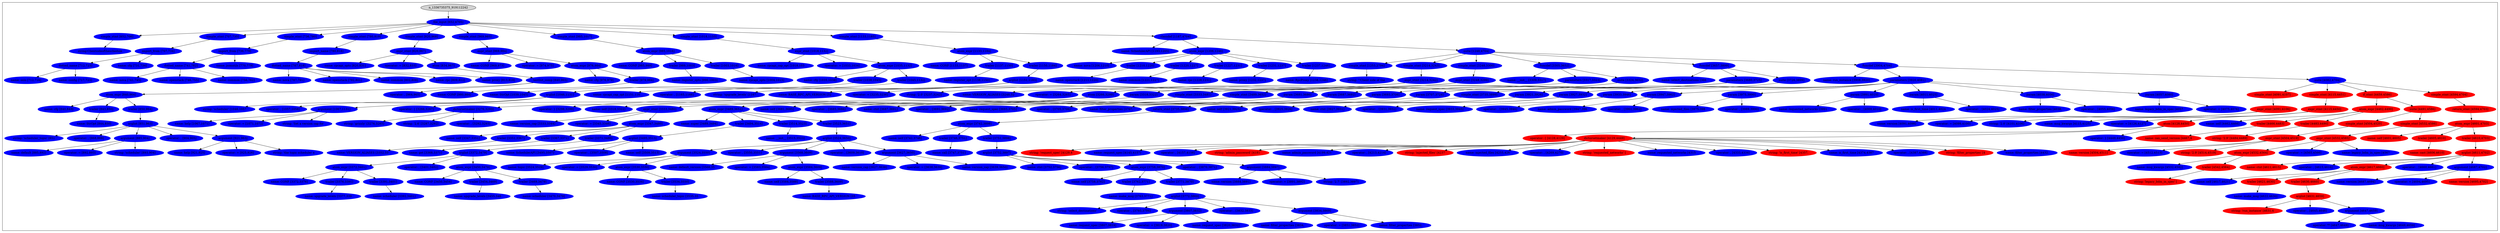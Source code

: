 digraph G {
node [style=filled];
subgraph cluster_dst {
n_1336735375_1615780336 [label="file_input [652,4705]", color=blue];
n_1336735375_919112242 -> n_1336735375_1615780336;
n_1336735375_1226204845 [label="simple_stmt [652,706]", color=blue];
n_1336735375_1615780336 -> n_1336735375_1226204845;
n_1336735375_992768706 [label="string:Clientsideoftheschedule", color=blue];
n_1336735375_1226204845 -> n_1336735375_992768706;
n_1336735375_655381473 [label="simple_stmt [707,735]", color=blue];
n_1336735375_1615780336 -> n_1336735375_655381473;
n_1336735375_2050019814 [label="import_from [707,734]", color=blue];
n_1336735375_655381473 -> n_1336735375_2050019814;
n_1336735375_212921632 [label="dotted_name [712,723]", color=blue];
n_1336735375_2050019814 -> n_1336735375_212921632;
n_1336735375_1956710488 [label="name: oslo [712,716]", color=blue];
n_1336735375_212921632 -> n_1336735375_1956710488;
n_1336735375_682376643 [label="name: config [717,723]", color=blue];
n_1336735375_212921632 -> n_1336735375_682376643;
n_1336735375_1316061703 [label="name: cfg [731,734]", color=blue];
n_1336735375_2050019814 -> n_1336735375_1316061703;
n_1336735375_1121647253 [label="simple_stmt [736,780]", color=blue];
n_1336735375_1615780336 -> n_1336735375_1121647253;
n_1336735375_110431793 [label="import_from [736,779]", color=blue];
n_1336735375_1121647253 -> n_1336735375_110431793;
n_1336735375_1122805102 [label="dotted_name [741,762]", color=blue];
n_1336735375_110431793 -> n_1336735375_1122805102;
n_1336735375_2092769598 [label="name: nova [741,745]", color=blue];
n_1336735375_1122805102 -> n_1336735375_2092769598;
n_1336735375_1053631449 [label="name: openstack [746,755]", color=blue];
n_1336735375_1122805102 -> n_1336735375_1053631449;
n_1336735375_1136497418 [label="name: common [756,762]", color=blue];
n_1336735375_1122805102 -> n_1336735375_1136497418;
n_1336735375_1693847660 [label="name: jsonutils [770,779]", color=blue];
n_1336735375_110431793 -> n_1336735375_1693847660;
n_1336735375_1076496284 [label="simple_stmt [780,819]", color=blue];
n_1336735375_1615780336 -> n_1336735375_1076496284;
n_1336735375_1766724936 [label="import_name [780,818]", color=blue];
n_1336735375_1076496284 -> n_1336735375_1766724936;
n_1336735375_319977154 [label="dotted_name [787,818]", color=blue];
n_1336735375_1766724936 -> n_1336735375_319977154;
n_1336735375_1071097621 [label="name: nova [787,791]", color=blue];
n_1336735375_319977154 -> n_1336735375_1071097621;
n_1336735375_1908143486 [label="name: openstack [792,801]", color=blue];
n_1336735375_319977154 -> n_1336735375_1908143486;
n_1336735375_85777802 [label="name: common [802,808]", color=blue];
n_1336735375_319977154 -> n_1336735375_85777802;
n_1336735375_603650290 [label="name: rpc [809,812]", color=blue];
n_1336735375_319977154 -> n_1336735375_603650290;
n_1336735375_1316864772 [label="name: proxy [813,818]", color=blue];
n_1336735375_319977154 -> n_1336735375_1316864772;
n_1336735375_1413653265 [label="simple_stmt [820,968]", color=blue];
n_1336735375_1615780336 -> n_1336735375_1413653265;
n_1336735375_936580213 [label="expr_stmt [820,967]", color=blue];
n_1336735375_1413653265 -> n_1336735375_936580213;
n_1336735375_1131316523 [label="name: rpcapi_opts [820,831]", color=blue];
n_1336735375_936580213 -> n_1336735375_1131316523;
n_1336735375_495792375 [label="operator: = [832,833]", color=blue];
n_1336735375_936580213 -> n_1336735375_495792375;
n_1336735375_161960012 [label="atom [834,967]", color=blue];
n_1336735375_936580213 -> n_1336735375_161960012;
n_1336735375_1484594489 [label="testlist_comp [840,965]", color=blue];
n_1336735375_161960012 -> n_1336735375_1484594489;
n_1336735375_1800890735 [label="atom_expr [840,964]", color=blue];
n_1336735375_1484594489 -> n_1336735375_1800890735;
n_1336735375_1805013491 [label="name: cfg [840,843]", color=blue];
n_1336735375_1800890735 -> n_1336735375_1805013491;
n_1336735375_1752203484 [label="trailer [843,850]", color=blue];
n_1336735375_1800890735 -> n_1336735375_1752203484;
n_1336735375_2056418216 [label="name: StrOpt [844,850]", color=blue];
n_1336735375_1752203484 -> n_1336735375_2056418216;
n_1336735375_1253946629 [label="trailer [850,964]", color=blue];
n_1336735375_1800890735 -> n_1336735375_1253946629;
n_1336735375_352359770 [label="arglist [851,963]", color=blue];
n_1336735375_1253946629 -> n_1336735375_352359770;
n_1336735375_699780352 [label="string: 'scheduler_topic' [851", color=blue];
n_1336735375_352359770 -> n_1336735375_699780352;
n_1336735375_1897115967 [label="operator: , [868,869]", color=blue];
n_1336735375_352359770 -> n_1336735375_1897115967;
n_1336735375_1121453612 [label="argument [885,904]", color=blue];
n_1336735375_352359770 -> n_1336735375_1121453612;
n_1336735375_213193302 [label="name: default [885,892]", color=blue];
n_1336735375_1121453612 -> n_1336735375_213193302;
n_1336735375_1543237999 [label="operator: = [892,893]", color=blue];
n_1336735375_1121453612 -> n_1336735375_1543237999;
n_1336735375_19717364 [label="string: 'scheduler' [893,904]", color=blue];
n_1336735375_1121453612 -> n_1336735375_19717364;
n_1336735375_1597655940 [label="operator: , [904,905]", color=blue];
n_1336735375_352359770 -> n_1336735375_1597655940;
n_1336735375_1728790703 [label="argument [921,963]", color=blue];
n_1336735375_352359770 -> n_1336735375_1728790703;
n_1336735375_1154002927 [label="name: help [921,925]", color=blue];
n_1336735375_1728790703 -> n_1336735375_1154002927;
n_1336735375_1188753216 [label="operator: = [925,926]", color=blue];
n_1336735375_1728790703 -> n_1336735375_1188753216;
n_1336735375_331510866 [label="string: 'the topic scheduler n", color=blue];
n_1336735375_1728790703 -> n_1336735375_331510866;
n_1336735375_924477420 [label="operator: , [964,965]", color=blue];
n_1336735375_1484594489 -> n_1336735375_924477420;
n_1336735375_597255128 [label="simple_stmt [969,985]", color=blue];
n_1336735375_1615780336 -> n_1336735375_597255128;
n_1336735375_242355057 [label="expr_stmt [969,984]", color=blue];
n_1336735375_597255128 -> n_1336735375_242355057;
n_1336735375_1226622409 [label="name: CONF [969,973]", color=blue];
n_1336735375_242355057 -> n_1336735375_1226622409;
n_1336735375_1780132728 [label="operator: = [974,975]", color=blue];
n_1336735375_242355057 -> n_1336735375_1780132728;
n_1336735375_1773206895 [label="atom_expr [976,984]", color=blue];
n_1336735375_242355057 -> n_1336735375_1773206895;
n_1336735375_1250391581 [label="name: cfg [976,979]", color=blue];
n_1336735375_1773206895 -> n_1336735375_1250391581;
n_1336735375_140799417 [label="trailer [979,984]", color=blue];
n_1336735375_1773206895 -> n_1336735375_140799417;
n_1336735375_1181869371 [label="name: CONF [980,984]", color=blue];
n_1336735375_140799417 -> n_1336735375_1181869371;
n_1336735375_1291286504 [label="simple_stmt [985,1017]", color=blue];
n_1336735375_1615780336 -> n_1336735375_1291286504;
n_1336735375_1873859565 [label="atom_expr [985,1016]", color=blue];
n_1336735375_1291286504 -> n_1336735375_1873859565;
n_1336735375_1361289747 [label="name: CONF [985,989]", color=blue];
n_1336735375_1873859565 -> n_1336735375_1361289747;
n_1336735375_999609945 [label="trailer [989,1003]", color=blue];
n_1336735375_1873859565 -> n_1336735375_999609945;
n_1336735375_1758386724 [label="name: register_opts [990,1003]", color=blue];
n_1336735375_999609945 -> n_1336735375_1758386724;
n_1336735375_900008524 [label="trailer [1003,1016]", color=blue];
n_1336735375_1873859565 -> n_1336735375_900008524;
n_1336735375_17037394 [label="name: rpcapi_opts [1004,1015]", color=blue];
n_1336735375_900008524 -> n_1336735375_17037394;
n_1336735375_237351678 [label="simple_stmt [1018,1133]", color=blue];
n_1336735375_1615780336 -> n_1336735375_237351678;
n_1336735375_1164371389 [label="expr_stmt [1018,1132]", color=blue];
n_1336735375_237351678 -> n_1336735375_1164371389;
n_1336735375_267760927 [label="name: rpcapi_cap_opt [1018,103", color=blue];
n_1336735375_1164371389 -> n_1336735375_267760927;
n_1336735375_1459794865 [label="operator: = [1033,1034]", color=blue];
n_1336735375_1164371389 -> n_1336735375_1459794865;
n_1336735375_1268066861 [label="atom_expr [1035,1132]", color=blue];
n_1336735375_1164371389 -> n_1336735375_1268066861;
n_1336735375_1938056729 [label="name: cfg [1035,1038]", color=blue];
n_1336735375_1268066861 -> n_1336735375_1938056729;
n_1336735375_701141022 [label="trailer [1038,1045]", color=blue];
n_1336735375_1268066861 -> n_1336735375_701141022;
n_1336735375_112061925 [label="name: StrOpt [1039,1045]", color=blue];
n_1336735375_701141022 -> n_1336735375_112061925;
n_1336735375_1344645519 [label="trailer [1045,1132]", color=blue];
n_1336735375_1268066861 -> n_1336735375_1344645519;
n_1336735375_540159270 [label="arglist [1046,1131]", color=blue];
n_1336735375_1344645519 -> n_1336735375_540159270;
n_1336735375_1690287238 [label="string: 'scheduler' [1046,1057", color=blue];
n_1336735375_540159270 -> n_1336735375_1690287238;
n_1336735375_1440047379 [label="operator: , [1057,1058]", color=blue];
n_1336735375_540159270 -> n_1336735375_1440047379;
n_1336735375_230835489 [label="argument [1067,1131]", color=blue];
n_1336735375_540159270 -> n_1336735375_230835489;
n_1336735375_1847509784 [label="name: help [1067,1071]", color=blue];
n_1336735375_230835489 -> n_1336735375_1847509784;
n_1336735375_1635756693 [label="operator: = [1071,1072]", color=blue];
n_1336735375_230835489 -> n_1336735375_1635756693;
n_1336735375_101478235 [label="string: 'Set a version cap for", color=blue];
n_1336735375_230835489 -> n_1336735375_101478235;
n_1336735375_1476394199 [label="simple_stmt [1133,1185]", color=blue];
n_1336735375_1615780336 -> n_1336735375_1476394199;
n_1336735375_1159114532 [label="atom_expr [1133,1184]", color=blue];
n_1336735375_1476394199 -> n_1336735375_1159114532;
n_1336735375_1412925683 [label="name: CONF [1133,1137]", color=blue];
n_1336735375_1159114532 -> n_1336735375_1412925683;
n_1336735375_497359413 [label="trailer [1137,1150]", color=blue];
n_1336735375_1159114532 -> n_1336735375_497359413;
n_1336735375_2124046270 [label="name: register_opt [1138,1150]", color=blue];
n_1336735375_497359413 -> n_1336735375_2124046270;
n_1336735375_1902260856 [label="trailer [1150,1184]", color=blue];
n_1336735375_1159114532 -> n_1336735375_1902260856;
n_1336735375_1514160588 [label="arglist [1151,1183]", color=blue];
n_1336735375_1902260856 -> n_1336735375_1514160588;
n_1336735375_1640639994 [label="name: rpcapi_cap_opt [1151,116", color=blue];
n_1336735375_1514160588 -> n_1336735375_1640639994;
n_1336735375_323326911 [label="operator: , [1165,1166]", color=blue];
n_1336735375_1514160588 -> n_1336735375_323326911;
n_1336735375_2074185499 [label="string: 'upgrade_levels' [1167", color=blue];
n_1336735375_1514160588 -> n_1336735375_2074185499;
n_1336735375_1750905143 [label="classdef [1187,4704]", color=blue];
n_1336735375_1615780336 -> n_1336735375_1750905143;
n_1336735375_1335505684 [label="name: SchedulerAPI [1193,1205]", color=blue];
n_1336735375_1750905143 -> n_1336735375_1335505684;
n_1336735375_1459672753 [label="atom_expr [1206,1246]", color=blue];
n_1336735375_1750905143 -> n_1336735375_1459672753;
n_1336735375_1883840933 [label="name: nova [1206,1210]", color=blue];
n_1336735375_1459672753 -> n_1336735375_1883840933;
n_1336735375_614685048 [label="trailer [1210,1220]", color=blue];
n_1336735375_1459672753 -> n_1336735375_614685048;
n_1336735375_789219251 [label="name: openstack [1211,1220]", color=blue];
n_1336735375_614685048 -> n_1336735375_789219251;
n_1336735375_265119009 [label="trailer [1220,1227]", color=blue];
n_1336735375_1459672753 -> n_1336735375_265119009;
n_1336735375_1545087375 [label="name: common [1221,1227]", color=blue];
n_1336735375_265119009 -> n_1336735375_1545087375;
n_1336735375_1434041222 [label="trailer [1227,1231]", color=blue];
n_1336735375_1459672753 -> n_1336735375_1434041222;
n_1336735375_1338841523 [label="name: rpc [1228,1231]", color=blue];
n_1336735375_1434041222 -> n_1336735375_1338841523;
n_1336735375_802581203 [label="trailer [1231,1237]", color=blue];
n_1336735375_1459672753 -> n_1336735375_802581203;
n_1336735375_2050404090 [label="name: proxy [1232,1237]", color=blue];
n_1336735375_802581203 -> n_1336735375_2050404090;
n_1336735375_188576144 [label="trailer [1237,1246]", color=blue];
n_1336735375_1459672753 -> n_1336735375_188576144;
n_1336735375_282432134 [label="name: RpcProxy [1238,1246]", color=blue];
n_1336735375_188576144 -> n_1336735375_282432134;
n_1336735375_2094411587 [label="suite [1248,4704]", color=blue];
n_1336735375_1750905143 -> n_1336735375_2094411587;
n_1336735375_1678854096 [label="simple_stmt [1253,2794]", color=blue];
n_1336735375_2094411587 -> n_1336735375_1678854096;
n_1336735375_1849201180 [label="string: '''Client side of the ", color=blue];
n_1336735375_1678854096 -> n_1336735375_1849201180;
n_1336735375_1540011289 [label="simple_stmt [3214,3243]", color=blue];
n_1336735375_2094411587 -> n_1336735375_1540011289;
n_1336735375_811760110 [label="expr_stmt [3214,3242]", color=blue];
n_1336735375_1540011289 -> n_1336735375_811760110;
n_1336735375_1291113768 [label="name: BASE_RPC_API_VERSION [32", color=blue];
n_1336735375_811760110 -> n_1336735375_1291113768;
n_1336735375_1418385211 [label="operator: = [3235,3236]", color=blue];
n_1336735375_811760110 -> n_1336735375_1418385211;
n_1336735375_641853239 [label="string: '2.0' [3237,3242]", color=blue];
n_1336735375_811760110 -> n_1336735375_641853239;
n_1336735375_1501587365 [label="simple_stmt [3248,3300]", color=blue];
n_1336735375_2094411587 -> n_1336735375_1501587365;
n_1336735375_84739718 [label="expr_stmt [3248,3299]", color=blue];
n_1336735375_1501587365 -> n_1336735375_84739718;
n_1336735375_511473681 [label="name: VERSION_ALIASES [3248,32", color=blue];
n_1336735375_84739718 -> n_1336735375_511473681;
n_1336735375_439904756 [label="operator: = [3264,3265]", color=blue];
n_1336735375_84739718 -> n_1336735375_439904756;
n_1336735375_2012846597 [label="atom [3266,3299]", color=blue];
n_1336735375_84739718 -> n_1336735375_2012846597;
n_1336735375_988458918 [label="operator: { [3266,3267]", color=blue];
n_1336735375_2012846597 -> n_1336735375_988458918;
n_1336735375_1295083508 [label="dictorsetmaker [3276,3293]", color=blue];
n_1336735375_2012846597 -> n_1336735375_1295083508;
n_1336735375_1629604310 [label="string: 'grizzly' [3276,3285]", color=blue];
n_1336735375_1295083508 -> n_1336735375_1629604310;
n_1336735375_1320677379 [label="string: '2.6' [3287,3292]", color=blue];
n_1336735375_1295083508 -> n_1336735375_1320677379;
n_1336735375_1630521067 [label="operator: , [3292,3293]", color=blue];
n_1336735375_1295083508 -> n_1336735375_1630521067;
n_1336735375_1629911510 [label="operator: } [3298,3299]", color=blue];
n_1336735375_2012846597 -> n_1336735375_1629911510;
n_1336735375_1122134344 [label="funcdef [3305,3652]", color=blue];
n_1336735375_2094411587 -> n_1336735375_1122134344;
n_1336735375_1007653873 [label="name: __init__ [3309,3317]", color=blue];
n_1336735375_1122134344 -> n_1336735375_1007653873;
n_1336735375_1414521932 [label="parameters [3317,3323]", color=blue];
n_1336735375_1122134344 -> n_1336735375_1414521932;
n_1336735375_1899073220 [label="param [3318,3322]", color=blue];
n_1336735375_1414521932 -> n_1336735375_1899073220;
n_1336735375_174573182 [label="name: self [3318,3322]", color=blue];
n_1336735375_1899073220 -> n_1336735375_174573182;
n_1336735375_1310540333 [label="suite [3324,3652]", color=blue];
n_1336735375_1122134344 -> n_1336735375_1310540333;
n_1336735375_1386767190 [label="simple_stmt [3333,3481]", color=blue];
n_1336735375_1310540333 -> n_1336735375_1386767190;
n_1336735375_2025864991 [label="expr_stmt [3333,3480]", color=blue];
n_1336735375_1386767190 -> n_1336735375_2025864991;
n_1336735375_1340328248 [label="name: version_cap [3333,3344]", color=blue];
n_1336735375_2025864991 -> n_1336735375_1340328248;
n_1336735375_717386707 [label="operator: = [3345,3346]", color=blue];
n_1336735375_2025864991 -> n_1336735375_717386707;
n_1336735375_540642172 [label="atom_expr [3347,3480]", color=blue];
n_1336735375_2025864991 -> n_1336735375_540642172;
n_1336735375_1445157774 [label="name: self [3347,3351]", color=blue];
n_1336735375_540642172 -> n_1336735375_1445157774;
n_1336735375_1522311648 [label="trailer [3351,3367]", color=blue];
n_1336735375_540642172 -> n_1336735375_1522311648;
n_1336735375_1318822808 [label="name: VERSION_ALIASES [3352,33", color=blue];
n_1336735375_1522311648 -> n_1336735375_1318822808;
n_1336735375_1383547042 [label="trailer [3367,3371]", color=blue];
n_1336735375_540642172 -> n_1336735375_1383547042;
n_1336735375_3213500 [label="name: get [3368,3371]", color=blue];
n_1336735375_1383547042 -> n_1336735375_3213500;
n_1336735375_1604125387 [label="trailer [3371,3480]", color=blue];
n_1336735375_540642172 -> n_1336735375_1604125387;
n_1336735375_1795799895 [label="arglist [3372,3479]", color=blue];
n_1336735375_1604125387 -> n_1336735375_1795799895;
n_1336735375_1376400422 [label="atom_expr [3372,3401]", color=blue];
n_1336735375_1795799895 -> n_1336735375_1376400422;
n_1336735375_1050349584 [label="name: CONF [3372,3376]", color=blue];
n_1336735375_1376400422 -> n_1336735375_1050349584;
n_1336735375_1864350231 [label="trailer [3376,3391]", color=blue];
n_1336735375_1376400422 -> n_1336735375_1864350231;
n_1336735375_1735934726 [label="name: upgrade_levels [3377,339", color=blue];
n_1336735375_1864350231 -> n_1336735375_1735934726;
n_1336735375_553871028 [label="trailer [3391,3401]", color=blue];
n_1336735375_1376400422 -> n_1336735375_553871028;
n_1336735375_724125922 [label="name: scheduler [3392,3401]", color=blue];
n_1336735375_553871028 -> n_1336735375_724125922;
n_1336735375_1465085305 [label="operator: , [3401,3402]", color=blue];
n_1336735375_1795799895 -> n_1336735375_1465085305;
n_1336735375_1519280649 [label="atom_expr [3450,3479]", color=blue];
n_1336735375_1795799895 -> n_1336735375_1519280649;
n_1336735375_120694604 [label="name: CONF [3450,3454]", color=blue];
n_1336735375_1519280649 -> n_1336735375_120694604;
n_1336735375_522764626 [label="trailer [3454,3469]", color=blue];
n_1336735375_1519280649 -> n_1336735375_522764626;
n_1336735375_2006034581 [label="name: upgrade_levels [3455,346", color=blue];
n_1336735375_522764626 -> n_1336735375_2006034581;
n_1336735375_1663411182 [label="trailer [3469,3479]", color=blue];
n_1336735375_1519280649 -> n_1336735375_1663411182;
n_1336735375_1740189450 [label="name: scheduler [3470,3479]", color=blue];
n_1336735375_1663411182 -> n_1336735375_1740189450;
n_1336735375_1709366259 [label="simple_stmt [3489,3652]", color=blue];
n_1336735375_1310540333 -> n_1336735375_1709366259;
n_1336735375_1643691748 [label="atom_expr [3489,3651]", color=blue];
n_1336735375_1709366259 -> n_1336735375_1643691748;
n_1336735375_143110009 [label="name: super [3489,3494]", color=blue];
n_1336735375_1643691748 -> n_1336735375_143110009;
n_1336735375_1535634836 [label="trailer [3494,3514]", color=blue];
n_1336735375_1643691748 -> n_1336735375_1535634836;
n_1336735375_1539805781 [label="arglist [3495,3513]", color=blue];
n_1336735375_1535634836 -> n_1336735375_1539805781;
n_1336735375_601893033 [label="name: SchedulerAPI [3495,3507]", color=blue];
n_1336735375_1539805781 -> n_1336735375_601893033;
n_1336735375_1525037790 [label="operator: , [3507,3508]", color=blue];
n_1336735375_1539805781 -> n_1336735375_1525037790;
n_1336735375_1132547352 [label="name: self [3509,3513]", color=blue];
n_1336735375_1539805781 -> n_1336735375_1132547352;
n_1336735375_922872566 [label="trailer [3514,3523]", color=blue];
n_1336735375_1643691748 -> n_1336735375_922872566;
n_1336735375_727001376 [label="name: __init__ [3515,3523]", color=blue];
n_1336735375_922872566 -> n_1336735375_727001376;
n_1336735375_523691575 [label="trailer [3523,3651]", color=blue];
n_1336735375_1643691748 -> n_1336735375_523691575;
n_1336735375_1427810650 [label="arglist [3524,3650]", color=blue];
n_1336735375_523691575 -> n_1336735375_1427810650;
n_1336735375_503195940 [label="argument [3524,3550]", color=blue];
n_1336735375_1427810650 -> n_1336735375_503195940;
n_1336735375_1852584274 [label="name: topic [3524,3529]", color=blue];
n_1336735375_503195940 -> n_1336735375_1852584274;
n_1336735375_1022308509 [label="operator: = [3529,3530]", color=blue];
n_1336735375_503195940 -> n_1336735375_1022308509;
n_1336735375_1033490990 [label="atom_expr [3530,3550]", color=blue];
n_1336735375_503195940 -> n_1336735375_1033490990;
n_1336735375_215145189 [label="name: CONF [3530,3534]", color=blue];
n_1336735375_1033490990 -> n_1336735375_215145189;
n_1336735375_1232306490 [label="trailer [3534,3550]", color=blue];
n_1336735375_1033490990 -> n_1336735375_1232306490;
n_1336735375_2042495840 [label="name: scheduler_topic [3535,35", color=blue];
n_1336735375_1232306490 -> n_1336735375_2042495840;
n_1336735375_1468357786 [label="operator: , [3550,3551]", color=blue];
n_1336735375_1427810650 -> n_1336735375_1468357786;
n_1336735375_841283083 [label="argument [3568,3609]", color=blue];
n_1336735375_1427810650 -> n_1336735375_841283083;
n_1336735375_520016214 [label="name: default_version [3568,35", color=blue];
n_1336735375_841283083 -> n_1336735375_520016214;
n_1336735375_1924582348 [label="operator: = [3583,3584]", color=blue];
n_1336735375_841283083 -> n_1336735375_1924582348;
n_1336735375_1757143877 [label="atom_expr [3584,3609]", color=blue];
n_1336735375_841283083 -> n_1336735375_1757143877;
n_1336735375_1955915048 [label="name: self [3584,3588]", color=blue];
n_1336735375_1757143877 -> n_1336735375_1955915048;
n_1336735375_2083117811 [label="trailer [3588,3609]", color=blue];
n_1336735375_1757143877 -> n_1336735375_2083117811;
n_1336735375_1518864111 [label="name: BASE_RPC_API_VERSION [35", color=blue];
n_1336735375_2083117811 -> n_1336735375_1518864111;
n_1336735375_1585787493 [label="operator: , [3609,3610]", color=blue];
n_1336735375_1427810650 -> n_1336735375_1585787493;
n_1336735375_2097514481 [label="argument [3627,3650]", color=blue];
n_1336735375_1427810650 -> n_1336735375_2097514481;
n_1336735375_706197430 [label="name: version_cap [3627,3638]", color=blue];
n_1336735375_2097514481 -> n_1336735375_706197430;
n_1336735375_510464020 [label="operator: = [3638,3639]", color=blue];
n_1336735375_2097514481 -> n_1336735375_510464020;
n_1336735375_1632492873 [label="name: version_cap [3639,3650]", color=blue];
n_1336735375_2097514481 -> n_1336735375_1632492873;
n_1336735375_1620303253 [label="funcdef [3657,3899]", color=blue];
n_1336735375_2094411587 -> n_1336735375_1620303253;
n_1336735375_280744458 [label="name: select_destinations [366", color=blue];
n_1336735375_1620303253 -> n_1336735375_280744458;
n_1336735375_1754638213 [label="parameters [3680,3725]", color=blue];
n_1336735375_1620303253 -> n_1336735375_1754638213;
n_1336735375_1454031203 [label="param [3681,3686]", color=blue];
n_1336735375_1754638213 -> n_1336735375_1454031203;
n_1336735375_1511785794 [label="name: self [3681,3685]", color=blue];
n_1336735375_1454031203 -> n_1336735375_1511785794;
n_1336735375_961419791 [label="operator: , [3685,3686]", color=blue];
n_1336735375_1454031203 -> n_1336735375_961419791;
n_1336735375_489279267 [label="param [3687,3692]", color=blue];
n_1336735375_1754638213 -> n_1336735375_489279267;
n_1336735375_377478451 [label="name: ctxt [3687,3691]", color=blue];
n_1336735375_489279267 -> n_1336735375_377478451;
n_1336735375_1301664418 [label="operator: , [3691,3692]", color=blue];
n_1336735375_489279267 -> n_1336735375_1301664418;
n_1336735375_990416209 [label="param [3693,3706]", color=blue];
n_1336735375_1754638213 -> n_1336735375_990416209;
n_1336735375_1952779858 [label="name: request_spec [3693,3705]", color=blue];
n_1336735375_990416209 -> n_1336735375_1952779858;
n_1336735375_1791868405 [label="operator: , [3705,3706]", color=blue];
n_1336735375_990416209 -> n_1336735375_1791868405;
n_1336735375_391618063 [label="param [3707,3724]", color=blue];
n_1336735375_1754638213 -> n_1336735375_391618063;
n_1336735375_57748372 [label="name: filter_properties [3707,", color=blue];
n_1336735375_391618063 -> n_1336735375_57748372;
n_1336735375_54495403 [label="suite [3726,3899]", color=blue];
n_1336735375_1620303253 -> n_1336735375_54495403;
n_1336735375_764372388 [label="simple_stmt [3735,3899]", color=blue];
n_1336735375_54495403 -> n_1336735375_764372388;
n_1336735375_1684890795 [label="return_stmt [3735,3898]", color=blue];
n_1336735375_764372388 -> n_1336735375_1684890795;
n_1336735375_1399499405 [label="atom_expr [3742,3898]", color=blue];
n_1336735375_1684890795 -> n_1336735375_1399499405;
n_1336735375_32863545 [label="name: self [3742,3746]", color=blue];
n_1336735375_1399499405 -> n_1336735375_32863545;
n_1336735375_1883919084 [label="trailer [3746,3751]", color=blue];
n_1336735375_1399499405 -> n_1336735375_1883919084;
n_1336735375_1150538133 [label="name: call [3747,3751]", color=blue];
n_1336735375_1883919084 -> n_1336735375_1150538133;
n_1336735375_92150540 [label="trailer [3751,3898]", color=blue];
n_1336735375_1399499405 -> n_1336735375_92150540;
n_1336735375_410495873 [label="arglist [3752,3897]", color=blue];
n_1336735375_92150540 -> n_1336735375_410495873;
n_1336735375_1166807841 [label="name: ctxt [3752,3756]", color=blue];
n_1336735375_410495873 -> n_1336735375_1166807841;
n_1336735375_885851948 [label="operator: , [3756,3757]", color=blue];
n_1336735375_410495873 -> n_1336735375_885851948;
n_1336735375_1605283233 [label="atom_expr [3758,3870]", color=blue];
n_1336735375_410495873 -> n_1336735375_1605283233;
n_1336735375_245475541 [label="name: self [3758,3762]", color=blue];
n_1336735375_1605283233 -> n_1336735375_245475541;
n_1336735375_733957003 [label="trailer [3762,3771]", color=blue];
n_1336735375_1605283233 -> n_1336735375_733957003;
n_1336735375_868737467 [label="name: make_msg [3763,3771]", color=blue];
n_1336735375_733957003 -> n_1336735375_868737467;
n_1336735375_1392425346 [label="trailer [3771,3870]", color=blue];
n_1336735375_1605283233 -> n_1336735375_1392425346;
n_1336735375_1991294891 [label="arglist [3772,3869]", color=blue];
n_1336735375_1392425346 -> n_1336735375_1991294891;
n_1336735375_809762318 [label="string: 'select_destinations' ", color=blue];
n_1336735375_1991294891 -> n_1336735375_809762318;
n_1336735375_198761306 [label="operator: , [3793,3794]", color=blue];
n_1336735375_1991294891 -> n_1336735375_198761306;
n_1336735375_525571 [label="argument [3807,3832]", color=blue];
n_1336735375_1991294891 -> n_1336735375_525571;
n_1336735375_110771485 [label="name: request_spec [3807,3819]", color=blue];
n_1336735375_525571 -> n_1336735375_110771485;
n_1336735375_1208736537 [label="operator: = [3819,3820]", color=blue];
n_1336735375_525571 -> n_1336735375_1208736537;
n_1336735375_2104545713 [label="name: request_spec [3820,3832]", color=blue];
n_1336735375_525571 -> n_1336735375_2104545713;
n_1336735375_1018298342 [label="operator: , [3832,3833]", color=blue];
n_1336735375_1991294891 -> n_1336735375_1018298342;
n_1336735375_1182461167 [label="argument [3834,3869]", color=blue];
n_1336735375_1991294891 -> n_1336735375_1182461167;
n_1336735375_2116908859 [label="name: filter_properties [3834,", color=blue];
n_1336735375_1182461167 -> n_1336735375_2116908859;
n_1336735375_813656972 [label="operator: = [3851,3852]", color=blue];
n_1336735375_1182461167 -> n_1336735375_813656972;
n_1336735375_1863932867 [label="name: filter_properties [3852,", color=blue];
n_1336735375_1182461167 -> n_1336735375_1863932867;
n_1336735375_445288316 [label="operator: , [3870,3871]", color=blue];
n_1336735375_410495873 -> n_1336735375_445288316;
n_1336735375_103887628 [label="argument [3884,3897]", color=blue];
n_1336735375_410495873 -> n_1336735375_103887628;
n_1336735375_205962452 [label="name: version [3884,3891]", color=blue];
n_1336735375_103887628 -> n_1336735375_205962452;
n_1336735375_1032986144 [label="operator: = [3891,3892]", color=blue];
n_1336735375_103887628 -> n_1336735375_1032986144;
n_1336735375_263025902 [label="string: '2.7' [3892,3897]", color=blue];
n_1336735375_103887628 -> n_1336735375_263025902;
n_1336735375_1216590855 [label="funcdef [3904,4704]", color=blue];
n_1336735375_2094411587 -> n_1336735375_1216590855;
n_1336735375_225290371 [label="name: run_instance [3908,3920]", color=blue];
n_1336735375_1216590855 -> n_1336735375_225290371;
n_1336735375_1596000437 [label="parameters [3920,4081]", color=blue];
n_1336735375_1216590855 -> n_1336735375_1596000437;
n_1336735375_1413246829 [label="param [3921,3926]", color=blue];
n_1336735375_1596000437 -> n_1336735375_1413246829;
n_1336735375_1372082959 [label="name: self [3921,3925]", color=blue];
n_1336735375_1413246829 -> n_1336735375_1372082959;
n_1336735375_1131645570 [label="operator: , [3925,3926]", color=blue];
n_1336735375_1413246829 -> n_1336735375_1131645570;
n_1336735375_532854629 [label="param [3927,3932]", color=blue];
n_1336735375_1596000437 -> n_1336735375_532854629;
n_1336735375_712025048 [label="name: ctxt [3927,3931]", color=blue];
n_1336735375_532854629 -> n_1336735375_712025048;
n_1336735375_586084331 [label="operator: , [3931,3932]", color=blue];
n_1336735375_532854629 -> n_1336735375_586084331;
n_1336735375_949057310 [label="param [3933,3946]", color=blue];
n_1336735375_1596000437 -> n_1336735375_949057310;
n_1336735375_770189387 [label="name: request_spec [3933,3945]", color=blue];
n_1336735375_949057310 -> n_1336735375_770189387;
n_1336735375_175408781 [label="operator: , [3945,3946]", color=blue];
n_1336735375_949057310 -> n_1336735375_175408781;
n_1336735375_2114874018 [label="param [3947,3962]", color=blue];
n_1336735375_1596000437 -> n_1336735375_2114874018;
n_1336735375_415186196 [label="name: admin_password [3947,396", color=blue];
n_1336735375_2114874018 -> n_1336735375_415186196;
n_1336735375_1113619023 [label="operator: , [3961,3962]", color=blue];
n_1336735375_2114874018 -> n_1336735375_1113619023;
n_1336735375_428910174 [label="param [3975,3990]", color=blue];
n_1336735375_1596000437 -> n_1336735375_428910174;
n_1336735375_633075331 [label="name: injected_files [3975,398", color=blue];
n_1336735375_428910174 -> n_1336735375_633075331;
n_1336735375_1920387277 [label="operator: , [3989,3990]", color=blue];
n_1336735375_428910174 -> n_1336735375_1920387277;
n_1336735375_775931202 [label="param [3991,4010]", color=blue];
n_1336735375_1596000437 -> n_1336735375_775931202;
n_1336735375_1160003871 [label="name: requested_networks [3991", color=blue];
n_1336735375_775931202 -> n_1336735375_1160003871;
n_1336735375_282828951 [label="operator: , [4009,4010]", color=blue];
n_1336735375_775931202 -> n_1336735375_282828951;
n_1336735375_1884122755 [label="param [4011,4025]", color=blue];
n_1336735375_1596000437 -> n_1336735375_1884122755;
n_1336735375_246550802 [label="name: is_first_time [4011,4024", color=blue];
n_1336735375_1884122755 -> n_1336735375_246550802;
n_1336735375_897074030 [label="operator: , [4024,4025]", color=blue];
n_1336735375_1884122755 -> n_1336735375_897074030;
n_1336735375_1859039536 [label="param [4038,4056]", color=blue];
n_1336735375_1596000437 -> n_1336735375_1859039536;
n_1336735375_1739876329 [label="name: filter_properties [4038,", color=blue];
n_1336735375_1859039536 -> n_1336735375_1739876329;
n_1336735375_1543974463 [label="operator: , [4055,4056]", color=blue];
n_1336735375_1859039536 -> n_1336735375_1543974463;
n_1336735375_156545103 [label="param [4057,4080]", color=blue];
n_1336735375_1596000437 -> n_1336735375_156545103;
n_1336735375_1896294051 [label="name: legacy_bdm_in_spec [4057", color=blue];
n_1336735375_156545103 -> n_1336735375_1896294051;
n_1336735375_1209669119 [label="operator: = [4075,4076]", color=blue];
n_1336735375_156545103 -> n_1336735375_1209669119;
n_1336735375_60559178 [label="suite [4082,4704]", color=blue];
n_1336735375_1216590855 -> n_1336735375_60559178;
n_1336735375_1061804750 [label="simple_stmt [4091,4107]", color=red];
n_1336735375_60559178 -> n_1336735375_1061804750;
n_1336735375_1169146729 [label="expr_stmt [4091,4106]", color=red];
n_1336735375_1061804750 -> n_1336735375_1169146729;
n_1336735375_2040352617 [label="name: version [4091,4098]", color=blue];
n_1336735375_1169146729 -> n_1336735375_2040352617;
n_1336735375_1237598030 [label="operator: = [4099,4100]", color=blue];
n_1336735375_1169146729 -> n_1336735375_1237598030;
n_1336735375_688766789 [label="string: '2.0' [4101,4106]", color=blue];
n_1336735375_1169146729 -> n_1336735375_688766789;
n_1336735375_348100441 [label="simple_stmt [4115,4451]", color=red];
n_1336735375_60559178 -> n_1336735375_348100441;
n_1336735375_1072601481 [label="expr_stmt [4115,4450]", color=red];
n_1336735375_348100441 -> n_1336735375_1072601481;
n_1336735375_302155142 [label="name: msg_kwargs [4115,4125]", color=blue];
n_1336735375_1072601481 -> n_1336735375_302155142;
n_1336735375_24606376 [label="operator: = [4126,4127]", color=blue];
n_1336735375_1072601481 -> n_1336735375_24606376;
n_1336735375_1454127753 [label="atom [4128,4450]", color=red];
n_1336735375_1072601481 -> n_1336735375_1454127753;
n_1336735375_1772160903 [label="operator: { [4128,4129]", color=red];
n_1336735375_1454127753 -> n_1336735375_1772160903;
n_1336735375_756185697 [label="dictorsetmaker [4129,4449]", color=red];
n_1336735375_1454127753 -> n_1336735375_756185697;
n_1336735375_733672688 [label="string: 'request_spec' [4129,4", color=red];
n_1336735375_756185697 -> n_1336735375_733672688;
n_1336735375_297927961 [label="name: request_spec [4145,4157]", color=blue];
n_1336735375_756185697 -> n_1336735375_297927961;
n_1336735375_1891546521 [label="operator: , [4157,4158]", color=blue];
n_1336735375_756185697 -> n_1336735375_1891546521;
n_1336735375_1312884893 [label="string: 'admin_password' [4181", color=red];
n_1336735375_756185697 -> n_1336735375_1312884893;
n_1336735375_849373393 [label="name: admin_password [4199,421", color=blue];
n_1336735375_756185697 -> n_1336735375_849373393;
n_1336735375_868964689 [label="operator: , [4213,4214]", color=blue];
n_1336735375_756185697 -> n_1336735375_868964689;
n_1336735375_912011468 [label="string: 'injected_files' [4237", color=red];
n_1336735375_756185697 -> n_1336735375_912011468;
n_1336735375_1881129850 [label="name: injected_files [4255,426", color=blue];
n_1336735375_756185697 -> n_1336735375_1881129850;
n_1336735375_1095293768 [label="operator: , [4269,4270]", color=blue];
n_1336735375_756185697 -> n_1336735375_1095293768;
n_1336735375_673186785 [label="string: 'requested_networks' [", color=red];
n_1336735375_756185697 -> n_1336735375_673186785;
n_1336735375_2142080121 [label="name: requested_networks [4315", color=blue];
n_1336735375_756185697 -> n_1336735375_2142080121;
n_1336735375_1906808037 [label="operator: , [4333,4334]", color=blue];
n_1336735375_756185697 -> n_1336735375_1906808037;
n_1336735375_1983025922 [label="string: 'is_first_time' [4357,", color=red];
n_1336735375_756185697 -> n_1336735375_1983025922;
n_1336735375_1579526446 [label="name: is_first_time [4374,4387", color=blue];
n_1336735375_756185697 -> n_1336735375_1579526446;
n_1336735375_1308109015 [label="operator: , [4387,4388]", color=blue];
n_1336735375_756185697 -> n_1336735375_1308109015;
n_1336735375_11902257 [label="string: 'filter_properties' [4", color=red];
n_1336735375_756185697 -> n_1336735375_11902257;
n_1336735375_1660794022 [label="name: filter_properties [4432,", color=blue];
n_1336735375_756185697 -> n_1336735375_1660794022;
n_1336735375_300031246 [label="operator: } [4449,4450]", color=blue];
n_1336735375_1454127753 -> n_1336735375_300031246;
n_1336735375_342597804 [label="if_stmt [4459,4586]", color=red];
n_1336735375_60559178 -> n_1336735375_342597804;
n_1336735375_507084503 [label="atom_expr [4462,4490]", color=red];
n_1336735375_342597804 -> n_1336735375_507084503;
n_1336735375_500179317 [label="name: self [4462,4466]", color=blue];
n_1336735375_507084503 -> n_1336735375_500179317;
n_1336735375_824208363 [label="trailer [4466,4483]", color=red];
n_1336735375_507084503 -> n_1336735375_824208363;
n_1336735375_1048027629 [label="name: can_send_version [4467,4", color=red];
n_1336735375_824208363 -> n_1336735375_1048027629;
n_1336735375_1073533248 [label="trailer [4483,4490]", color=red];
n_1336735375_507084503 -> n_1336735375_1073533248;
n_1336735375_599491651 [label="string: '2.9' [4484,4489]", color=red];
n_1336735375_1073533248 -> n_1336735375_599491651;
n_1336735375_1179381257 [label="suite [4491,4586]", color=red];
n_1336735375_342597804 -> n_1336735375_1179381257;
n_1336735375_1225439493 [label="simple_stmt [4504,4520]", color=red];
n_1336735375_1179381257 -> n_1336735375_1225439493;
n_1336735375_293002476 [label="expr_stmt [4504,4519]", color=red];
n_1336735375_1225439493 -> n_1336735375_293002476;
n_1336735375_302870502 [label="name: version [4504,4511]", color=red];
n_1336735375_293002476 -> n_1336735375_302870502;
n_1336735375_1268959798 [label="operator: = [4512,4513]", color=blue];
n_1336735375_293002476 -> n_1336735375_1268959798;
n_1336735375_876926621 [label="string: '2.9' [4514,4519]", color=red];
n_1336735375_293002476 -> n_1336735375_876926621;
n_1336735375_1597249648 [label="simple_stmt [4532,4586]", color=red];
n_1336735375_1179381257 -> n_1336735375_1597249648;
n_1336735375_121295574 [label="expr_stmt [4532,4585]", color=red];
n_1336735375_1597249648 -> n_1336735375_121295574;
n_1336735375_667026744 [label="atom_expr [4532,4564]", color=red];
n_1336735375_121295574 -> n_1336735375_667026744;
n_1336735375_326298949 [label="name: msg_kwargs [4532,4542]", color=blue];
n_1336735375_667026744 -> n_1336735375_326298949;
n_1336735375_1786364562 [label="trailer [4542,4564]", color=red];
n_1336735375_667026744 -> n_1336735375_1786364562;
n_1336735375_928466577 [label="string: 'legacy_bdm_in_spec' [", color=red];
n_1336735375_1786364562 -> n_1336735375_928466577;
n_1336735375_624271064 [label="operator: = [4565,4566]", color=blue];
n_1336735375_121295574 -> n_1336735375_624271064;
n_1336735375_564742142 [label="name: legacy_bdm_in_spec [4567", color=blue];
n_1336735375_121295574 -> n_1336735375_564742142;
n_1336735375_876563773 [label="simple_stmt [4594,4704]", color=red];
n_1336735375_60559178 -> n_1336735375_876563773;
n_1336735375_446073433 [label="return_stmt [4594,4703]", color=red];
n_1336735375_876563773 -> n_1336735375_446073433;
n_1336735375_125622176 [label="atom_expr [4601,4703]", color=red];
n_1336735375_446073433 -> n_1336735375_125622176;
n_1336735375_90205195 [label="name: self [4601,4605]", color=red];
n_1336735375_125622176 -> n_1336735375_90205195;
n_1336735375_135184888 [label="trailer [4605,4610]", color=red];
n_1336735375_125622176 -> n_1336735375_135184888;
n_1336735375_21257599 [label="name: cast [4606,4610]", color=red];
n_1336735375_135184888 -> n_1336735375_21257599;
n_1336735375_1308244637 [label="trailer [4610,4703]", color=red];
n_1336735375_125622176 -> n_1336735375_1308244637;
n_1336735375_258754732 [label="arglist [4611,4702]", color=red];
n_1336735375_1308244637 -> n_1336735375_258754732;
n_1336735375_1782148126 [label="name: ctxt [4611,4615]", color=red];
n_1336735375_258754732 -> n_1336735375_1782148126;
n_1336735375_1816089958 [label="operator: , [4615,4616]", color=blue];
n_1336735375_258754732 -> n_1336735375_1816089958;
n_1336735375_89387388 [label="atom_expr [4617,4660]", color=red];
n_1336735375_258754732 -> n_1336735375_89387388;
n_1336735375_306206744 [label="name: self [4617,4621]", color=blue];
n_1336735375_89387388 -> n_1336735375_306206744;
n_1336735375_827084938 [label="trailer [4621,4630]", color=red];
n_1336735375_89387388 -> n_1336735375_827084938;
n_1336735375_280265505 [label="name: make_msg [4622,4630]", color=blue];
n_1336735375_827084938 -> n_1336735375_280265505;
n_1336735375_1887813102 [label="trailer [4630,4660]", color=red];
n_1336735375_89387388 -> n_1336735375_1887813102;
n_1336735375_1926764753 [label="arglist [4631,4659]", color=red];
n_1336735375_1887813102 -> n_1336735375_1926764753;
n_1336735375_112619572 [label="string: 'run_instance' [4631,4", color=red];
n_1336735375_1926764753 -> n_1336735375_112619572;
n_1336735375_371619938 [label="operator: , [4645,4646]", color=blue];
n_1336735375_1926764753 -> n_1336735375_371619938;
n_1336735375_1161667116 [label="argument [4647,4659]", color=blue];
n_1336735375_1926764753 -> n_1336735375_1161667116;
n_1336735375_1898220577 [label="operator: ** [4647,4649]", color=blue];
n_1336735375_1161667116 -> n_1336735375_1898220577;
n_1336735375_1143371233 [label="name: msg_kwargs [4649,4659]", color=blue];
n_1336735375_1161667116 -> n_1336735375_1143371233;
n_1336735375_1634132079 [label="operator: , [4660,4661]", color=blue];
n_1336735375_258754732 -> n_1336735375_1634132079;
n_1336735375_1239548589 [label="argument [4687,4702]", color=blue];
n_1336735375_258754732 -> n_1336735375_1239548589;
n_1336735375_477289012 [label="name: version [4687,4694]", color=blue];
n_1336735375_1239548589 -> n_1336735375_477289012;
n_1336735375_1795960102 [label="operator: = [4694,4695]", color=blue];
n_1336735375_1239548589 -> n_1336735375_1795960102;
n_1336735375_1027591600 [label="name: version [4695,4702]", color=red];
n_1336735375_1239548589 -> n_1336735375_1027591600;
}
;}

